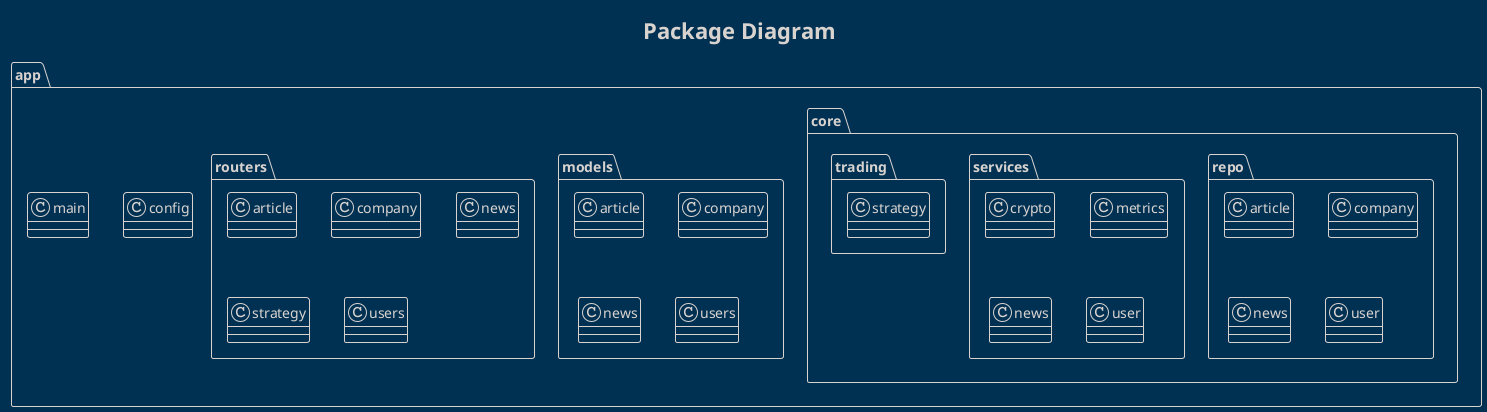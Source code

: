 @startuml
title "Package Diagram"
!theme blueprint
package "app" {
    class "config"
    class "main"
    package "core" {
        package "repo" {
            class "article"
            class "company"
            class "news"
            class "user"
        }

        package "services" {
            class "crypto"
            class "metrics"
            class "news"
            class "user"
        }
        package "trading" {
            class "strategy"
        }
    }

    package "models" {
        class "article"
        class "company"
        class "news"
        class "users"
    }

    package "routers" {
        class "article"
        class "company"
        class "news"
        class "strategy"
        class "users"
    }
}
@enduml